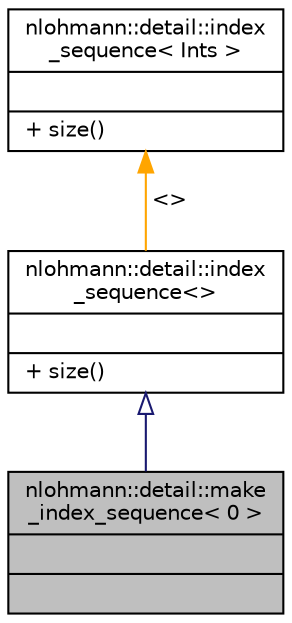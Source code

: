 digraph "nlohmann::detail::make_index_sequence&lt; 0 &gt;"
{
 // INTERACTIVE_SVG=YES
  bgcolor="transparent";
  edge [fontname="Helvetica",fontsize="10",labelfontname="Helvetica",labelfontsize="10"];
  node [fontname="Helvetica",fontsize="10",shape=record];
  Node0 [label="{nlohmann::detail::make\l_index_sequence\< 0 \>\n||}",height=0.2,width=0.4,color="black", fillcolor="grey75", style="filled", fontcolor="black"];
  Node1 -> Node0 [dir="back",color="midnightblue",fontsize="10",style="solid",arrowtail="onormal",fontname="Helvetica"];
  Node1 [label="{nlohmann::detail::index\l_sequence\<\>\n||+ size()\l}",height=0.2,width=0.4,color="black",URL="$d4/d69/structnlohmann_1_1detail_1_1index__sequence.html"];
  Node2 -> Node1 [dir="back",color="orange",fontsize="10",style="solid",label=" \<\>" ,fontname="Helvetica"];
  Node2 [label="{nlohmann::detail::index\l_sequence\< Ints \>\n||+ size()\l}",height=0.2,width=0.4,color="black",URL="$d4/d69/structnlohmann_1_1detail_1_1index__sequence.html"];
}
